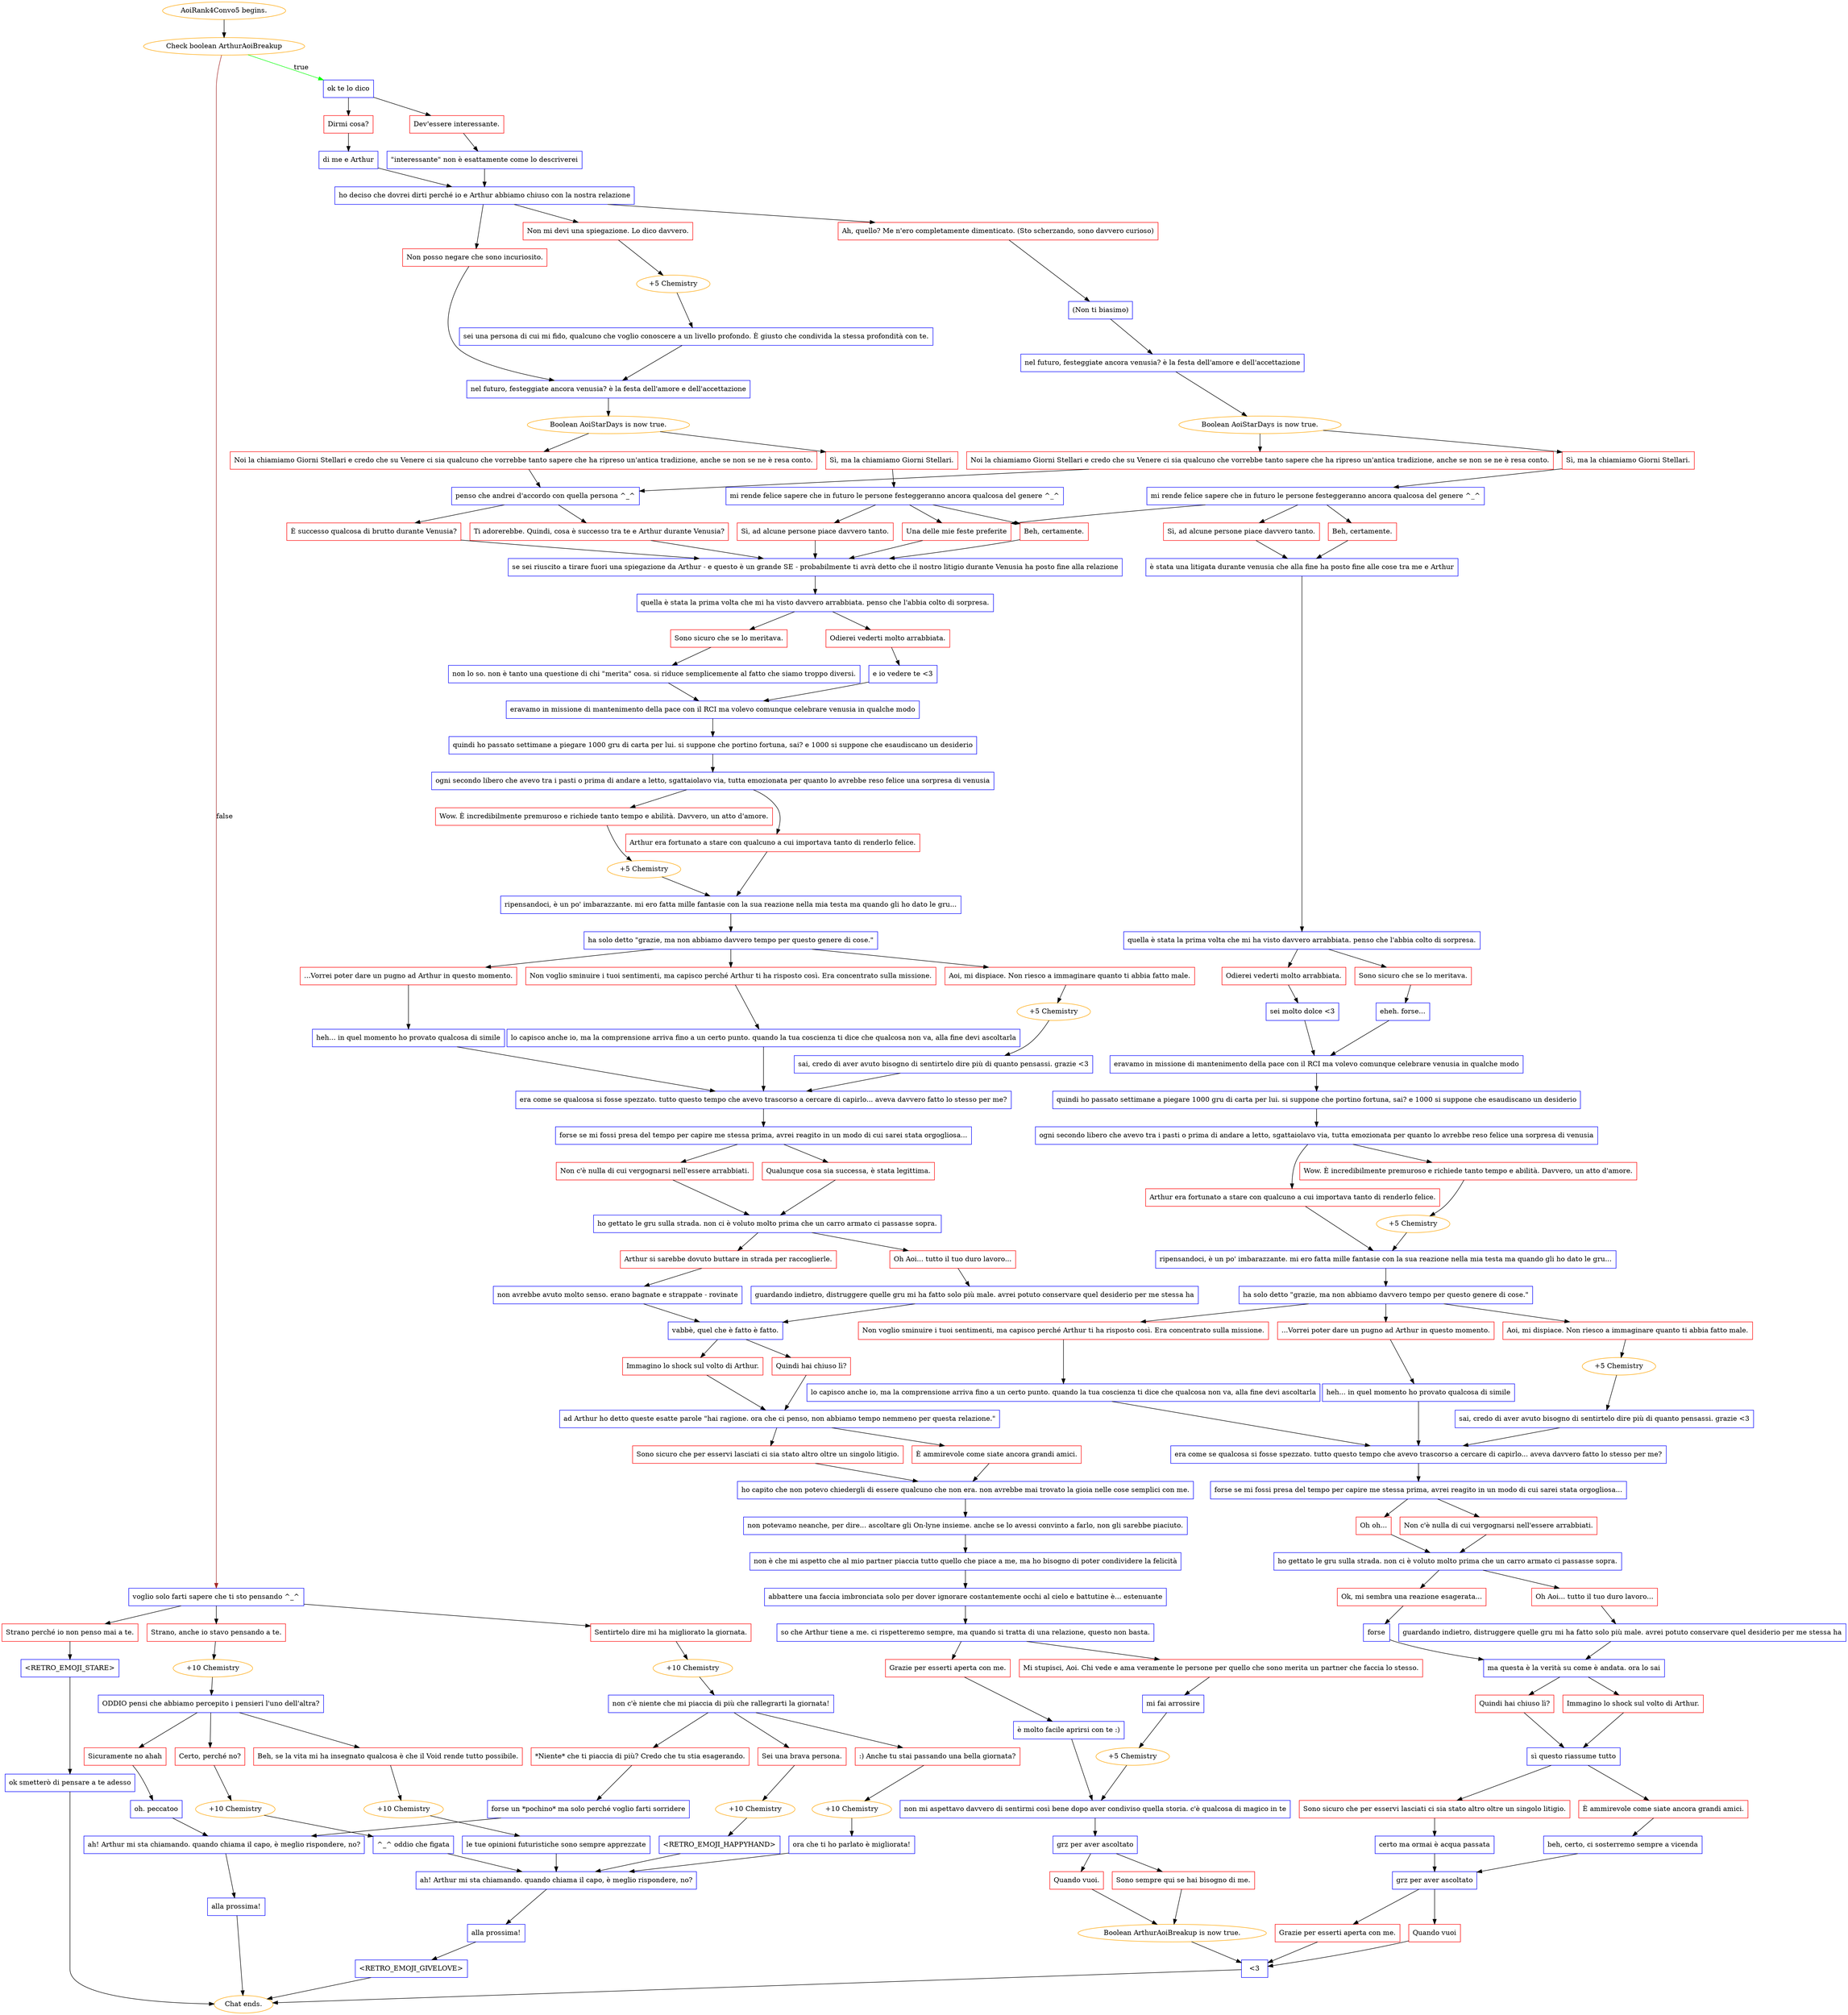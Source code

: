 digraph {
	"AoiRank4Convo5 begins." [color=orange];
		"AoiRank4Convo5 begins." -> j978891915;
	j978891915 [label="Check boolean ArthurAoiBreakup",color=orange];
		j978891915 -> j2649926196 [label=true,color=green];
		j978891915 -> j354685932 [label=false,color=brown];
	j2649926196 [label="ok te lo dico",shape=box,color=blue];
		j2649926196 -> j16419295;
		j2649926196 -> j2421571174;
	j354685932 [label="voglio solo farti sapere che ti sto pensando ^_^",shape=box,color=blue];
		j354685932 -> j3028173894;
		j354685932 -> j2263786809;
		j354685932 -> j885262303;
	j16419295 [label="Dirmi cosa?",shape=box,color=red];
		j16419295 -> j1045388804;
	j2421571174 [label="Dev'essere interessante.",shape=box,color=red];
		j2421571174 -> j2114700314;
	j3028173894 [label="Sentirtelo dire mi ha migliorato la giornata.",shape=box,color=red];
		j3028173894 -> j1724374797;
	j2263786809 [label="Strano, anche io stavo pensando a te.",shape=box,color=red];
		j2263786809 -> j1001207759;
	j885262303 [label="Strano perché io non penso mai a te.",shape=box,color=red];
		j885262303 -> j3465070686;
	j1045388804 [label="di me e Arthur",shape=box,color=blue];
		j1045388804 -> j565666774;
	j2114700314 [label="\"interessante\" non è esattamente come lo descriverei",shape=box,color=blue];
		j2114700314 -> j565666774;
	j1724374797 [label="+10 Chemistry",color=orange];
		j1724374797 -> j3822723781;
	j1001207759 [label="+10 Chemistry",color=orange];
		j1001207759 -> j402381195;
	j3465070686 [label="<RETRO_EMOJI_STARE>",shape=box,color=blue];
		j3465070686 -> j2463065185;
	j565666774 [label="ho deciso che dovrei dirti perché io e Arthur abbiamo chiuso con la nostra relazione",shape=box,color=blue];
		j565666774 -> j3409971737;
		j565666774 -> j384980984;
		j565666774 -> j1452377977;
	j3822723781 [label="non c'è niente che mi piaccia di più che rallegrarti la giornata!",shape=box,color=blue];
		j3822723781 -> j1577950546;
		j3822723781 -> j492468430;
		j3822723781 -> j4141132911;
	j402381195 [label="ODDIO pensi che abbiamo percepito i pensieri l'uno dell'altra?",shape=box,color=blue];
		j402381195 -> j1856238771;
		j402381195 -> j679066140;
		j402381195 -> j3790064171;
	j2463065185 [label="ok smetterò di pensare a te adesso",shape=box,color=blue];
		j2463065185 -> "Chat ends.";
	j3409971737 [label="Non mi devi una spiegazione. Lo dico davvero.",shape=box,color=red];
		j3409971737 -> j2038908914;
	j384980984 [label="Non posso negare che sono incuriosito.",shape=box,color=red];
		j384980984 -> j1968114181;
	j1452377977 [label="Ah, quello? Me n'ero completamente dimenticato. (Sto scherzando, sono davvero curioso)",shape=box,color=red];
		j1452377977 -> j3322496061;
	j1577950546 [label="Sei una brava persona.",shape=box,color=red];
		j1577950546 -> j218846879;
	j492468430 [label=":) Anche tu stai passando una bella giornata?",shape=box,color=red];
		j492468430 -> j1482357096;
	j4141132911 [label="*Niente* che ti piaccia di più? Credo che tu stia esagerando.",shape=box,color=red];
		j4141132911 -> j1540522423;
	j1856238771 [label="Sicuramente no ahah",shape=box,color=red];
		j1856238771 -> j383277226;
	j679066140 [label="Beh, se la vita mi ha insegnato qualcosa è che il Void rende tutto possibile.",shape=box,color=red];
		j679066140 -> j2700272637;
	j3790064171 [label="Certo, perché no?",shape=box,color=red];
		j3790064171 -> j1068742449;
	"Chat ends." [color=orange];
	j2038908914 [label="+5 Chemistry",color=orange];
		j2038908914 -> j528640782;
	j1968114181 [label="nel futuro, festeggiate ancora venusia? è la festa dell'amore e dell'accettazione",shape=box,color=blue];
		j1968114181 -> j2673493295;
	j3322496061 [label="(Non ti biasimo)",shape=box,color=blue];
		j3322496061 -> j2274406024;
	j218846879 [label="+10 Chemistry",color=orange];
		j218846879 -> j3788946329;
	j1482357096 [label="+10 Chemistry",color=orange];
		j1482357096 -> j2668853996;
	j1540522423 [label="forse un *pochino* ma solo perché voglio farti sorridere",shape=box,color=blue];
		j1540522423 -> j2555998113;
	j383277226 [label="oh. peccatoo",shape=box,color=blue];
		j383277226 -> j2555998113;
	j2700272637 [label="+10 Chemistry",color=orange];
		j2700272637 -> j1725788080;
	j1068742449 [label="+10 Chemistry",color=orange];
		j1068742449 -> j975449639;
	j528640782 [label="sei una persona di cui mi fido, qualcuno che voglio conoscere a un livello profondo. È giusto che condivida la stessa profondità con te.",shape=box,color=blue];
		j528640782 -> j1968114181;
	j2673493295 [label="Boolean AoiStarDays is now true.",color=orange];
		j2673493295 -> j2330269576;
		j2673493295 -> j3089748793;
	j2274406024 [label="nel futuro, festeggiate ancora venusia? è la festa dell'amore e dell'accettazione",shape=box,color=blue];
		j2274406024 -> j3531613683;
	j3788946329 [label="<RETRO_EMOJI_HAPPYHAND>",shape=box,color=blue];
		j3788946329 -> j1401948178;
	j2668853996 [label="ora che ti ho parlato è migliorata!",shape=box,color=blue];
		j2668853996 -> j1401948178;
	j2555998113 [label="ah! Arthur mi sta chiamando. quando chiama il capo, è meglio rispondere, no?",shape=box,color=blue];
		j2555998113 -> j3514549363;
	j1725788080 [label="le tue opinioni futuristiche sono sempre apprezzate",shape=box,color=blue];
		j1725788080 -> j1401948178;
	j975449639 [label="^_^ oddio che figata",shape=box,color=blue];
		j975449639 -> j1401948178;
	j2330269576 [label="Sì, ma la chiamiamo Giorni Stellari.",shape=box,color=red];
		j2330269576 -> j1144637755;
	j3089748793 [label="Noi la chiamiamo Giorni Stellari e credo che su Venere ci sia qualcuno che vorrebbe tanto sapere che ha ripreso un'antica tradizione, anche se non se ne è resa conto.",shape=box,color=red];
		j3089748793 -> j3576846631;
	j3531613683 [label="Boolean AoiStarDays is now true.",color=orange];
		j3531613683 -> j2035315807;
		j3531613683 -> j3588951739;
	j1401948178 [label="ah! Arthur mi sta chiamando. quando chiama il capo, è meglio rispondere, no?",shape=box,color=blue];
		j1401948178 -> j279596245;
	j3514549363 [label="alla prossima!",shape=box,color=blue];
		j3514549363 -> "Chat ends.";
	j1144637755 [label="mi rende felice sapere che in futuro le persone festeggeranno ancora qualcosa del genere ^_^",shape=box,color=blue];
		j1144637755 -> j418471405;
		j1144637755 -> j3682208887;
		j1144637755 -> j3733160766;
	j3576846631 [label="penso che andrei d'accordo con quella persona ^_^",shape=box,color=blue];
		j3576846631 -> j2262719751;
		j3576846631 -> j3666960158;
	j2035315807 [label="Sì, ma la chiamiamo Giorni Stellari.",shape=box,color=red];
		j2035315807 -> j1402061006;
	j3588951739 [label="Noi la chiamiamo Giorni Stellari e credo che su Venere ci sia qualcuno che vorrebbe tanto sapere che ha ripreso un'antica tradizione, anche se non se ne è resa conto.",shape=box,color=red];
		j3588951739 -> j3576846631;
	j279596245 [label="alla prossima!",shape=box,color=blue];
		j279596245 -> j3455463371;
	j418471405 [label="Beh, certamente.",shape=box,color=red];
		j418471405 -> j1659075186;
	j3682208887 [label="Sì, ad alcune persone piace davvero tanto.",shape=box,color=red];
		j3682208887 -> j1659075186;
	j3733160766 [label="Una delle mie feste preferite",shape=box,color=red];
		j3733160766 -> j1659075186;
	j2262719751 [label="Ti adorerebbe. Quindi, cosa è successo tra te e Arthur durante Venusia?",shape=box,color=red];
		j2262719751 -> j1659075186;
	j3666960158 [label="È successo qualcosa di brutto durante Venusia?",shape=box,color=red];
		j3666960158 -> j1659075186;
	j1402061006 [label="mi rende felice sapere che in futuro le persone festeggeranno ancora qualcosa del genere ^_^",shape=box,color=blue];
		j1402061006 -> j3733160766;
		j1402061006 -> j4278221223;
		j1402061006 -> j387081879;
	j3455463371 [label="<RETRO_EMOJI_GIVELOVE>",shape=box,color=blue];
		j3455463371 -> "Chat ends.";
	j1659075186 [label="se sei riuscito a tirare fuori una spiegazione da Arthur - e questo è un grande SE - probabilmente ti avrà detto che il nostro litigio durante Venusia ha posto fine alla relazione",shape=box,color=blue];
		j1659075186 -> j3753070103;
	j4278221223 [label="Sì, ad alcune persone piace davvero tanto.",shape=box,color=red];
		j4278221223 -> j826689736;
	j387081879 [label="Beh, certamente.",shape=box,color=red];
		j387081879 -> j826689736;
	j3753070103 [label="quella è stata la prima volta che mi ha visto davvero arrabbiata. penso che l'abbia colto di sorpresa.",shape=box,color=blue];
		j3753070103 -> j442916715;
		j3753070103 -> j798698;
	j826689736 [label="è stata una litigata durante venusia che alla fine ha posto fine alle cose tra me e Arthur",shape=box,color=blue];
		j826689736 -> j3299871452;
	j442916715 [label="Odierei vederti molto arrabbiata.",shape=box,color=red];
		j442916715 -> j774750021;
	j798698 [label="Sono sicuro che se lo meritava.",shape=box,color=red];
		j798698 -> j890392133;
	j3299871452 [label="quella è stata la prima volta che mi ha visto davvero arrabbiata. penso che l'abbia colto di sorpresa.",shape=box,color=blue];
		j3299871452 -> j2142706652;
		j3299871452 -> j3308734382;
	j774750021 [label="e io vedere te <3",shape=box,color=blue];
		j774750021 -> j752567476;
	j890392133 [label="non lo so. non è tanto una questione di chi \"merita\" cosa. si riduce semplicemente al fatto che siamo troppo diversi.",shape=box,color=blue];
		j890392133 -> j752567476;
	j2142706652 [label="Odierei vederti molto arrabbiata.",shape=box,color=red];
		j2142706652 -> j1793914784;
	j3308734382 [label="Sono sicuro che se lo meritava.",shape=box,color=red];
		j3308734382 -> j607103437;
	j752567476 [label="eravamo in missione di mantenimento della pace con il RCI ma volevo comunque celebrare venusia in qualche modo",shape=box,color=blue];
		j752567476 -> j2332052900;
	j1793914784 [label="sei molto dolce <3",shape=box,color=blue];
		j1793914784 -> j3179681408;
	j607103437 [label="eheh. forse...",shape=box,color=blue];
		j607103437 -> j3179681408;
	j2332052900 [label="quindi ho passato settimane a piegare 1000 gru di carta per lui. si suppone che portino fortuna, sai? e 1000 si suppone che esaudiscano un desiderio",shape=box,color=blue];
		j2332052900 -> j3542242115;
	j3179681408 [label="eravamo in missione di mantenimento della pace con il RCI ma volevo comunque celebrare venusia in qualche modo",shape=box,color=blue];
		j3179681408 -> j4279056308;
	j3542242115 [label="ogni secondo libero che avevo tra i pasti o prima di andare a letto, sgattaiolavo via, tutta emozionata per quanto lo avrebbe reso felice una sorpresa di venusia",shape=box,color=blue];
		j3542242115 -> j699038866;
		j3542242115 -> j2936055707;
	j4279056308 [label="quindi ho passato settimane a piegare 1000 gru di carta per lui. si suppone che portino fortuna, sai? e 1000 si suppone che esaudiscano un desiderio",shape=box,color=blue];
		j4279056308 -> j1505722095;
	j699038866 [label="Wow. È incredibilmente premuroso e richiede tanto tempo e abilità. Davvero, un atto d'amore.",shape=box,color=red];
		j699038866 -> j3640946145;
	j2936055707 [label="Arthur era fortunato a stare con qualcuno a cui importava tanto di renderlo felice.",shape=box,color=red];
		j2936055707 -> j1815989897;
	j1505722095 [label="ogni secondo libero che avevo tra i pasti o prima di andare a letto, sgattaiolavo via, tutta emozionata per quanto lo avrebbe reso felice una sorpresa di venusia",shape=box,color=blue];
		j1505722095 -> j379572965;
		j1505722095 -> j2658305959;
	j3640946145 [label="+5 Chemistry",color=orange];
		j3640946145 -> j1815989897;
	j1815989897 [label="ripensandoci, è un po' imbarazzante. mi ero fatta mille fantasie con la sua reazione nella mia testa ma quando gli ho dato le gru...",shape=box,color=blue];
		j1815989897 -> j3961232446;
	j379572965 [label="Wow. È incredibilmente premuroso e richiede tanto tempo e abilità. Davvero, un atto d'amore.",shape=box,color=red];
		j379572965 -> j2246625447;
	j2658305959 [label="Arthur era fortunato a stare con qualcuno a cui importava tanto di renderlo felice.",shape=box,color=red];
		j2658305959 -> j1822342147;
	j3961232446 [label="ha solo detto \"grazie, ma non abbiamo davvero tempo per questo genere di cose.\"",shape=box,color=blue];
		j3961232446 -> j669221473;
		j3961232446 -> j3564037382;
		j3961232446 -> j3475894004;
	j2246625447 [label="+5 Chemistry",color=orange];
		j2246625447 -> j1822342147;
	j1822342147 [label="ripensandoci, è un po' imbarazzante. mi ero fatta mille fantasie con la sua reazione nella mia testa ma quando gli ho dato le gru...",shape=box,color=blue];
		j1822342147 -> j3037183790;
	j669221473 [label="...Vorrei poter dare un pugno ad Arthur in questo momento.",shape=box,color=red];
		j669221473 -> j2114829157;
	j3564037382 [label="Aoi, mi dispiace. Non riesco a immaginare quanto ti abbia fatto male.",shape=box,color=red];
		j3564037382 -> j2300198870;
	j3475894004 [label="Non voglio sminuire i tuoi sentimenti, ma capisco perché Arthur ti ha risposto così. Era concentrato sulla missione.",shape=box,color=red];
		j3475894004 -> j3685248724;
	j3037183790 [label="ha solo detto \"grazie, ma non abbiamo davvero tempo per questo genere di cose.\"",shape=box,color=blue];
		j3037183790 -> j1020125106;
		j3037183790 -> j928524099;
		j3037183790 -> j4207881129;
	j2114829157 [label="heh... in quel momento ho provato qualcosa di simile",shape=box,color=blue];
		j2114829157 -> j3426733508;
	j2300198870 [label="+5 Chemistry",color=orange];
		j2300198870 -> j2660573544;
	j3685248724 [label="lo capisco anche io, ma la comprensione arriva fino a un certo punto. quando la tua coscienza ti dice che qualcosa non va, alla fine devi ascoltarla",shape=box,color=blue];
		j3685248724 -> j3426733508;
	j1020125106 [label="Non voglio sminuire i tuoi sentimenti, ma capisco perché Arthur ti ha risposto così. Era concentrato sulla missione.",shape=box,color=red];
		j1020125106 -> j1482418257;
	j928524099 [label="Aoi, mi dispiace. Non riesco a immaginare quanto ti abbia fatto male.",shape=box,color=red];
		j928524099 -> j462285931;
	j4207881129 [label="...Vorrei poter dare un pugno ad Arthur in questo momento.",shape=box,color=red];
		j4207881129 -> j2791083030;
	j3426733508 [label="era come se qualcosa si fosse spezzato. tutto questo tempo che avevo trascorso a cercare di capirlo... aveva davvero fatto lo stesso per me?",shape=box,color=blue];
		j3426733508 -> j2523471472;
	j2660573544 [label="sai, credo di aver avuto bisogno di sentirtelo dire più di quanto pensassi. grazie <3",shape=box,color=blue];
		j2660573544 -> j3426733508;
	j1482418257 [label="lo capisco anche io, ma la comprensione arriva fino a un certo punto. quando la tua coscienza ti dice che qualcosa non va, alla fine devi ascoltarla",shape=box,color=blue];
		j1482418257 -> j1529469898;
	j462285931 [label="+5 Chemistry",color=orange];
		j462285931 -> j4122398630;
	j2791083030 [label="heh... in quel momento ho provato qualcosa di simile",shape=box,color=blue];
		j2791083030 -> j1529469898;
	j2523471472 [label="forse se mi fossi presa del tempo per capire me stessa prima, avrei reagito in un modo di cui sarei stata orgogliosa...",shape=box,color=blue];
		j2523471472 -> j2505532130;
		j2523471472 -> j3368533151;
	j1529469898 [label="era come se qualcosa si fosse spezzato. tutto questo tempo che avevo trascorso a cercare di capirlo... aveva davvero fatto lo stesso per me?",shape=box,color=blue];
		j1529469898 -> j3293659958;
	j4122398630 [label="sai, credo di aver avuto bisogno di sentirtelo dire più di quanto pensassi. grazie <3",shape=box,color=blue];
		j4122398630 -> j1529469898;
	j2505532130 [label="Non c'è nulla di cui vergognarsi nell'essere arrabbiati.",shape=box,color=red];
		j2505532130 -> j186733567;
	j3368533151 [label="Qualunque cosa sia successa, è stata legittima.",shape=box,color=red];
		j3368533151 -> j186733567;
	j3293659958 [label="forse se mi fossi presa del tempo per capire me stessa prima, avrei reagito in un modo di cui sarei stata orgogliosa...",shape=box,color=blue];
		j3293659958 -> j2726723297;
		j3293659958 -> j1267635058;
	j186733567 [label="ho gettato le gru sulla strada. non ci è voluto molto prima che un carro armato ci passasse sopra.",shape=box,color=blue];
		j186733567 -> j385812308;
		j186733567 -> j3345699952;
	j2726723297 [label="Oh oh...",shape=box,color=red];
		j2726723297 -> j3892155662;
	j1267635058 [label="Non c'è nulla di cui vergognarsi nell'essere arrabbiati.",shape=box,color=red];
		j1267635058 -> j3892155662;
	j385812308 [label="Oh Aoi... tutto il tuo duro lavoro...",shape=box,color=red];
		j385812308 -> j4143710026;
	j3345699952 [label="Arthur si sarebbe dovuto buttare in strada per raccoglierle.",shape=box,color=red];
		j3345699952 -> j2566819613;
	j3892155662 [label="ho gettato le gru sulla strada. non ci è voluto molto prima che un carro armato ci passasse sopra.",shape=box,color=blue];
		j3892155662 -> j1621162675;
		j3892155662 -> j3146895539;
	j4143710026 [label="guardando indietro, distruggere quelle gru mi ha fatto solo più male. avrei potuto conservare quel desiderio per me stessa ha",shape=box,color=blue];
		j4143710026 -> j2781534890;
	j2566819613 [label="non avrebbe avuto molto senso. erano bagnate e strappate - rovinate",shape=box,color=blue];
		j2566819613 -> j2781534890;
	j1621162675 [label="Oh Aoi... tutto il tuo duro lavoro...",shape=box,color=red];
		j1621162675 -> j2141821097;
	j3146895539 [label="Ok, mi sembra una reazione esagerata...",shape=box,color=red];
		j3146895539 -> j1747480201;
	j2781534890 [label="vabbè, quel che è fatto è fatto.",shape=box,color=blue];
		j2781534890 -> j1871898772;
		j2781534890 -> j2521435346;
	j2141821097 [label="guardando indietro, distruggere quelle gru mi ha fatto solo più male. avrei potuto conservare quel desiderio per me stessa ha",shape=box,color=blue];
		j2141821097 -> j2016644619;
	j1747480201 [label="forse",shape=box,color=blue];
		j1747480201 -> j2016644619;
	j1871898772 [label="Quindi hai chiuso lì?",shape=box,color=red];
		j1871898772 -> j3673155133;
	j2521435346 [label="Immagino lo shock sul volto di Arthur.",shape=box,color=red];
		j2521435346 -> j3673155133;
	j2016644619 [label="ma questa è la verità su come è andata. ora lo sai",shape=box,color=blue];
		j2016644619 -> j350591701;
		j2016644619 -> j3256273873;
	j3673155133 [label="ad Arthur ho detto queste esatte parole \"hai ragione. ora che ci penso, non abbiamo tempo nemmeno per questa relazione.\"",shape=box,color=blue];
		j3673155133 -> j897509878;
		j3673155133 -> j2095629641;
	j350591701 [label="Quindi hai chiuso lì?",shape=box,color=red];
		j350591701 -> j2746126138;
	j3256273873 [label="Immagino lo shock sul volto di Arthur.",shape=box,color=red];
		j3256273873 -> j2746126138;
	j897509878 [label="È ammirevole come siate ancora grandi amici.",shape=box,color=red];
		j897509878 -> j1440153640;
	j2095629641 [label="Sono sicuro che per esservi lasciati ci sia stato altro oltre un singolo litigio.",shape=box,color=red];
		j2095629641 -> j1440153640;
	j2746126138 [label="sì questo riassume tutto",shape=box,color=blue];
		j2746126138 -> j848591123;
		j2746126138 -> j4186616251;
	j1440153640 [label="ho capito che non potevo chiedergli di essere qualcuno che non era. non avrebbe mai trovato la gioia nelle cose semplici con me.",shape=box,color=blue];
		j1440153640 -> j3118109722;
	j848591123 [label="È ammirevole come siate ancora grandi amici.",shape=box,color=red];
		j848591123 -> j1717290768;
	j4186616251 [label="Sono sicuro che per esservi lasciati ci sia stato altro oltre un singolo litigio.",shape=box,color=red];
		j4186616251 -> j2956685036;
	j3118109722 [label="non potevamo neanche, per dire... ascoltare gli On-lyne insieme. anche se lo avessi convinto a farlo, non gli sarebbe piaciuto.",shape=box,color=blue];
		j3118109722 -> j2080502773;
	j1717290768 [label="beh, certo, ci sosterremo sempre a vicenda",shape=box,color=blue];
		j1717290768 -> j4065509821;
	j2956685036 [label="certo ma ormai è acqua passata",shape=box,color=blue];
		j2956685036 -> j4065509821;
	j2080502773 [label="non è che mi aspetto che al mio partner piaccia tutto quello che piace a me, ma ho bisogno di poter condividere la felicità",shape=box,color=blue];
		j2080502773 -> j1345051478;
	j4065509821 [label="grz per aver ascoltato",shape=box,color=blue];
		j4065509821 -> j348805708;
		j4065509821 -> j1216653985;
	j1345051478 [label="abbattere una faccia imbronciata solo per dover ignorare costantemente occhi al cielo e battutine è... estenuante",shape=box,color=blue];
		j1345051478 -> j3803415700;
	j348805708 [label="Quando vuoi",shape=box,color=red];
		j348805708 -> j1841680728;
	j1216653985 [label="Grazie per esserti aperta con me.",shape=box,color=red];
		j1216653985 -> j1841680728;
	j3803415700 [label="so che Arthur tiene a me. ci rispetteremo sempre, ma quando si tratta di una relazione, questo non basta.",shape=box,color=blue];
		j3803415700 -> j3830482258;
		j3803415700 -> j1173051988;
	j1841680728 [label="<3",shape=box,color=blue];
		j1841680728 -> "Chat ends.";
	j3830482258 [label="Grazie per esserti aperta con me.",shape=box,color=red];
		j3830482258 -> j3624797217;
	j1173051988 [label="Mi stupisci, Aoi. Chi vede e ama veramente le persone per quello che sono merita un partner che faccia lo stesso.",shape=box,color=red];
		j1173051988 -> j1809961349;
	j3624797217 [label="è molto facile aprirsi con te :)",shape=box,color=blue];
		j3624797217 -> j1843702302;
	j1809961349 [label="mi fai arrossire",shape=box,color=blue];
		j1809961349 -> j3949425480;
	j1843702302 [label="non mi aspettavo davvero di sentirmi così bene dopo aver condiviso quella storia. c'è qualcosa di magico in te",shape=box,color=blue];
		j1843702302 -> j3482094673;
	j3949425480 [label="+5 Chemistry",color=orange];
		j3949425480 -> j1843702302;
	j3482094673 [label="grz per aver ascoltato",shape=box,color=blue];
		j3482094673 -> j1461165456;
		j3482094673 -> j2672053525;
	j1461165456 [label="Sono sempre qui se hai bisogno di me.",shape=box,color=red];
		j1461165456 -> j242659642;
	j2672053525 [label="Quando vuoi.",shape=box,color=red];
		j2672053525 -> j242659642;
	j242659642 [label="Boolean ArthurAoiBreakup is now true.",color=orange];
		j242659642 -> j1841680728;
}